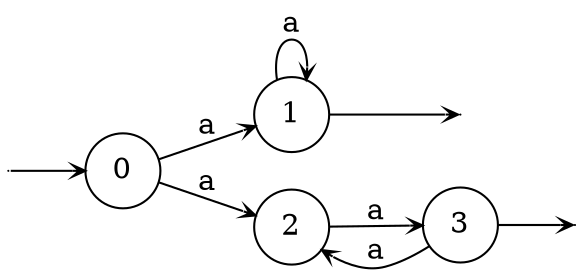 // vcsn.context('lal_char, f2').expression('a*+(aa)*').standard()
digraph
{
  vcsn_context = "letterset<char_letters(abc)>, f2"
  rankdir = LR
  edge [arrowhead = vee, arrowsize = .6]
  {
    node [shape = point, width = 0]
    I0
    F1
    F3
  }
  {
    node [shape = circle, style = rounded, width = 0.5]
    0
    1
    2
    3
  }
  I0 -> 0
  0 -> 1 [label = "a"]
  0 -> 2 [label = "a"]
  1 -> F1
  1 -> 1 [label = "a"]
  2 -> 3 [label = "a"]
  3 -> F3
  3 -> 2 [label = "a"]
}
